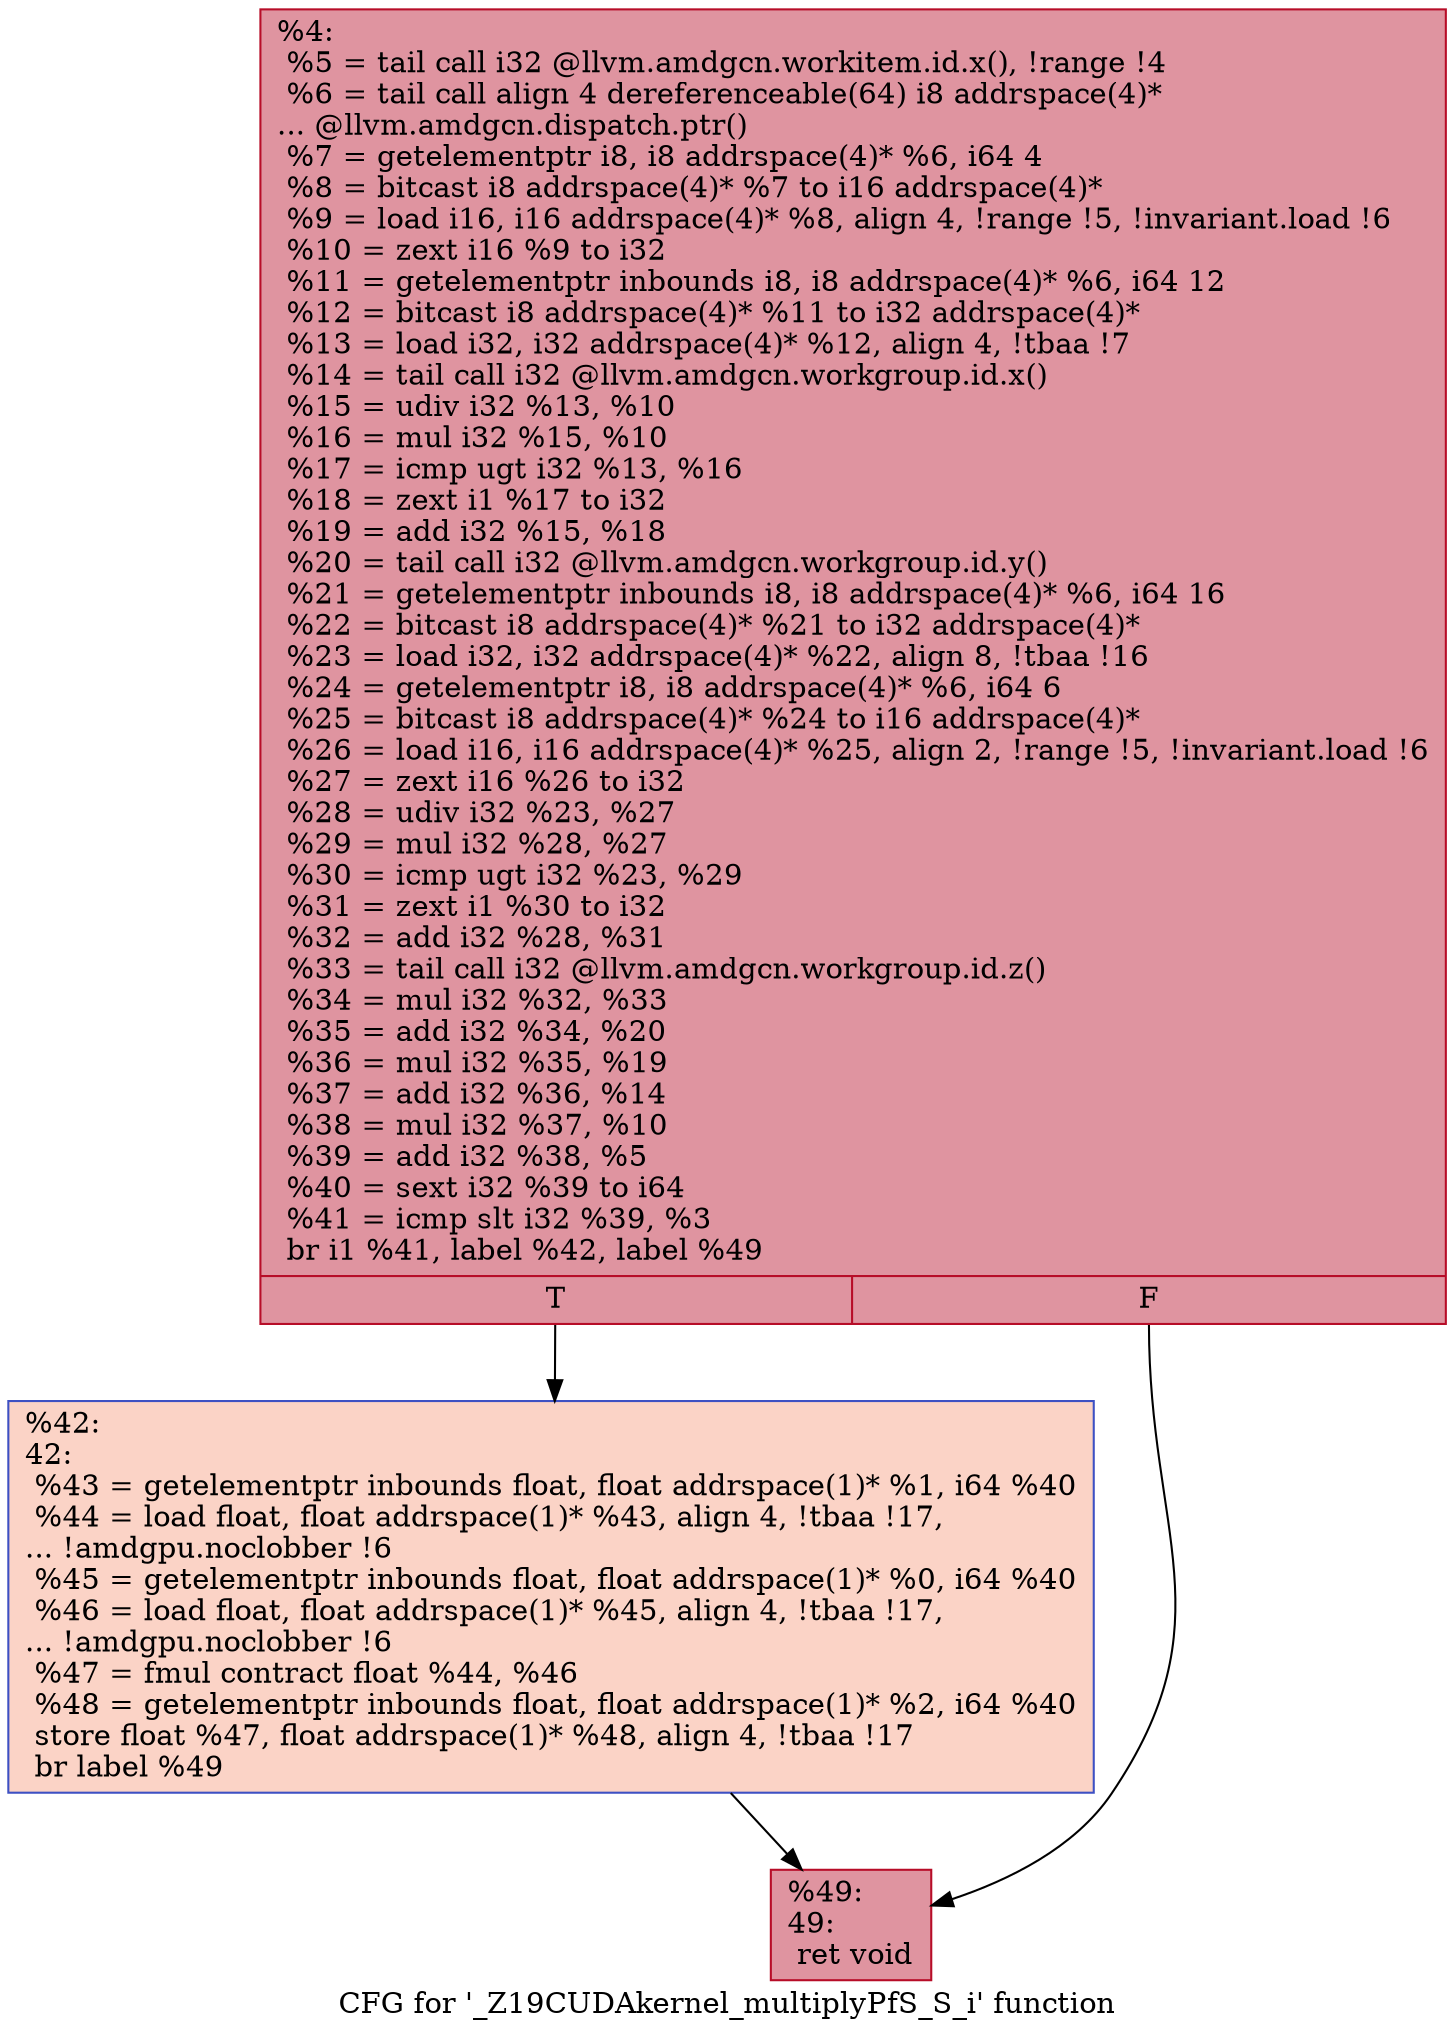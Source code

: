 digraph "CFG for '_Z19CUDAkernel_multiplyPfS_S_i' function" {
	label="CFG for '_Z19CUDAkernel_multiplyPfS_S_i' function";

	Node0x4cf2840 [shape=record,color="#b70d28ff", style=filled, fillcolor="#b70d2870",label="{%4:\l  %5 = tail call i32 @llvm.amdgcn.workitem.id.x(), !range !4\l  %6 = tail call align 4 dereferenceable(64) i8 addrspace(4)*\l... @llvm.amdgcn.dispatch.ptr()\l  %7 = getelementptr i8, i8 addrspace(4)* %6, i64 4\l  %8 = bitcast i8 addrspace(4)* %7 to i16 addrspace(4)*\l  %9 = load i16, i16 addrspace(4)* %8, align 4, !range !5, !invariant.load !6\l  %10 = zext i16 %9 to i32\l  %11 = getelementptr inbounds i8, i8 addrspace(4)* %6, i64 12\l  %12 = bitcast i8 addrspace(4)* %11 to i32 addrspace(4)*\l  %13 = load i32, i32 addrspace(4)* %12, align 4, !tbaa !7\l  %14 = tail call i32 @llvm.amdgcn.workgroup.id.x()\l  %15 = udiv i32 %13, %10\l  %16 = mul i32 %15, %10\l  %17 = icmp ugt i32 %13, %16\l  %18 = zext i1 %17 to i32\l  %19 = add i32 %15, %18\l  %20 = tail call i32 @llvm.amdgcn.workgroup.id.y()\l  %21 = getelementptr inbounds i8, i8 addrspace(4)* %6, i64 16\l  %22 = bitcast i8 addrspace(4)* %21 to i32 addrspace(4)*\l  %23 = load i32, i32 addrspace(4)* %22, align 8, !tbaa !16\l  %24 = getelementptr i8, i8 addrspace(4)* %6, i64 6\l  %25 = bitcast i8 addrspace(4)* %24 to i16 addrspace(4)*\l  %26 = load i16, i16 addrspace(4)* %25, align 2, !range !5, !invariant.load !6\l  %27 = zext i16 %26 to i32\l  %28 = udiv i32 %23, %27\l  %29 = mul i32 %28, %27\l  %30 = icmp ugt i32 %23, %29\l  %31 = zext i1 %30 to i32\l  %32 = add i32 %28, %31\l  %33 = tail call i32 @llvm.amdgcn.workgroup.id.z()\l  %34 = mul i32 %32, %33\l  %35 = add i32 %34, %20\l  %36 = mul i32 %35, %19\l  %37 = add i32 %36, %14\l  %38 = mul i32 %37, %10\l  %39 = add i32 %38, %5\l  %40 = sext i32 %39 to i64\l  %41 = icmp slt i32 %39, %3\l  br i1 %41, label %42, label %49\l|{<s0>T|<s1>F}}"];
	Node0x4cf2840:s0 -> Node0x4cf6960;
	Node0x4cf2840:s1 -> Node0x4cf69f0;
	Node0x4cf6960 [shape=record,color="#3d50c3ff", style=filled, fillcolor="#f59c7d70",label="{%42:\l42:                                               \l  %43 = getelementptr inbounds float, float addrspace(1)* %1, i64 %40\l  %44 = load float, float addrspace(1)* %43, align 4, !tbaa !17,\l... !amdgpu.noclobber !6\l  %45 = getelementptr inbounds float, float addrspace(1)* %0, i64 %40\l  %46 = load float, float addrspace(1)* %45, align 4, !tbaa !17,\l... !amdgpu.noclobber !6\l  %47 = fmul contract float %44, %46\l  %48 = getelementptr inbounds float, float addrspace(1)* %2, i64 %40\l  store float %47, float addrspace(1)* %48, align 4, !tbaa !17\l  br label %49\l}"];
	Node0x4cf6960 -> Node0x4cf69f0;
	Node0x4cf69f0 [shape=record,color="#b70d28ff", style=filled, fillcolor="#b70d2870",label="{%49:\l49:                                               \l  ret void\l}"];
}
